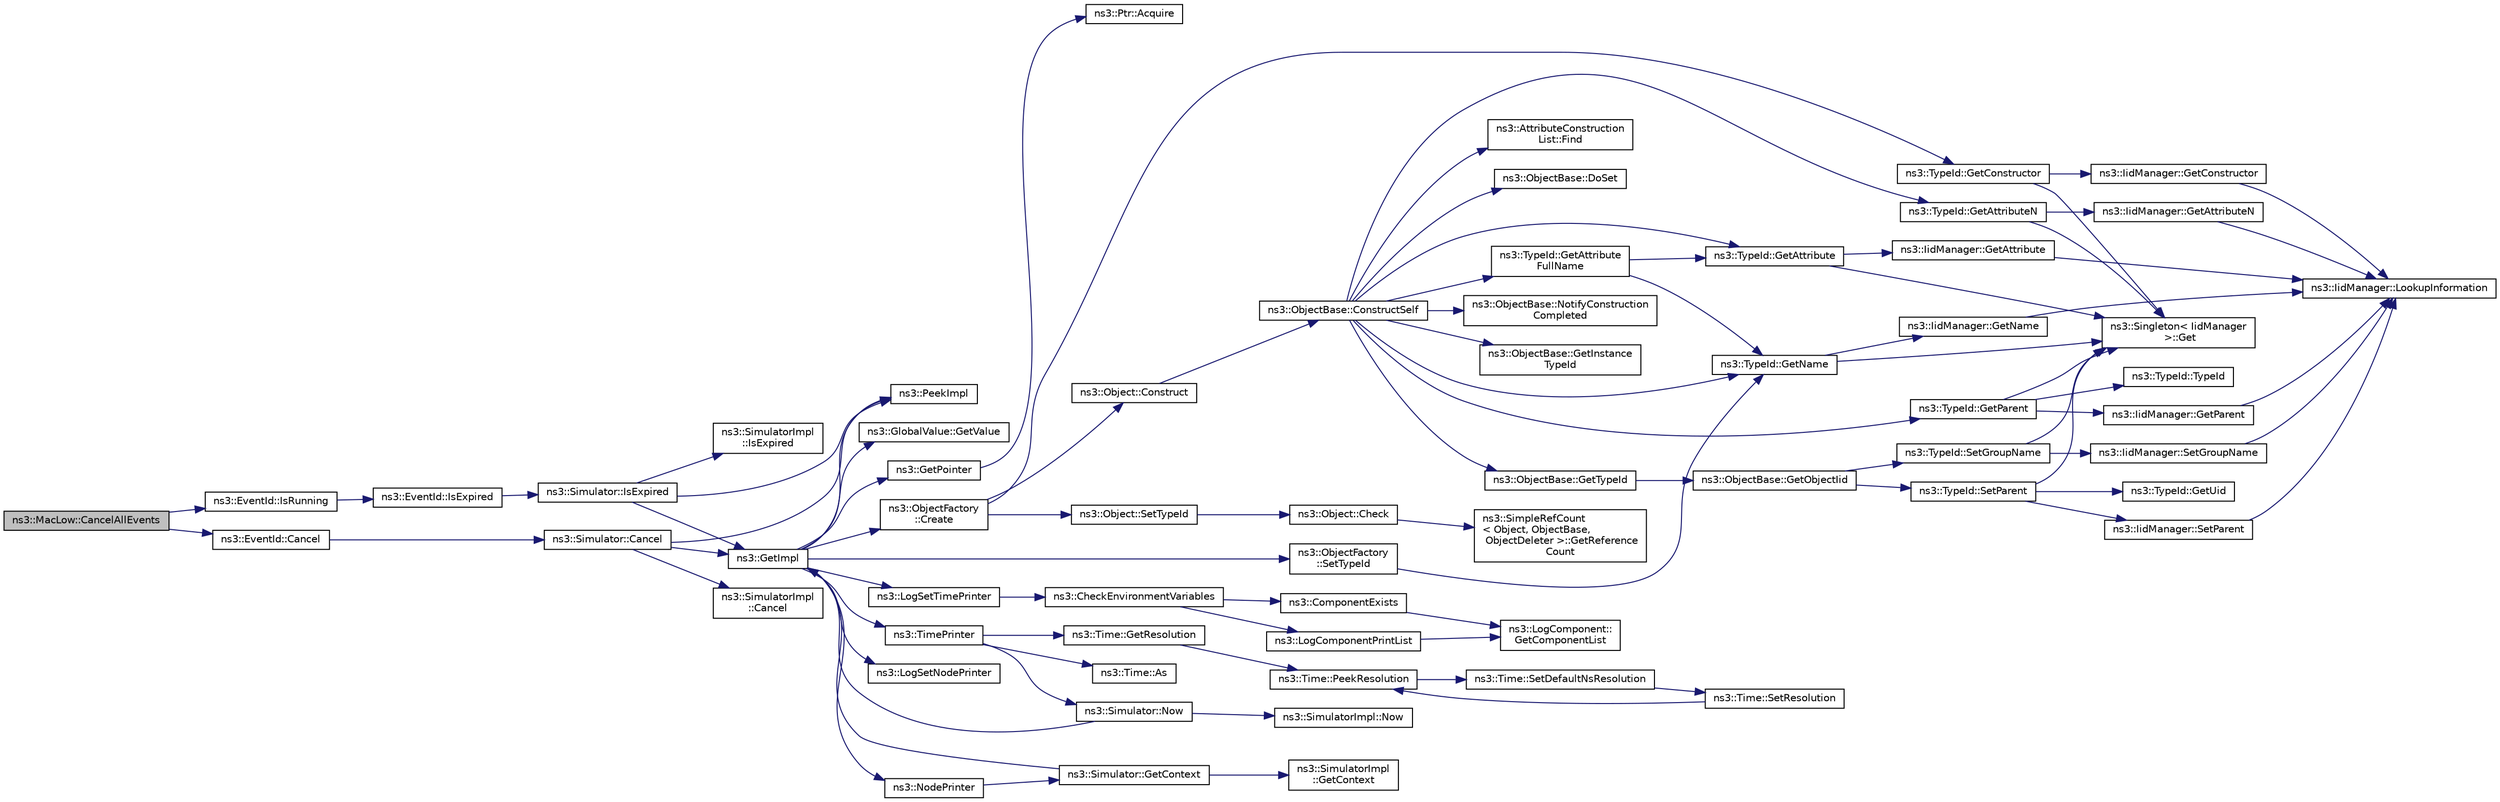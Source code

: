 digraph "ns3::MacLow::CancelAllEvents"
{
  edge [fontname="Helvetica",fontsize="10",labelfontname="Helvetica",labelfontsize="10"];
  node [fontname="Helvetica",fontsize="10",shape=record];
  rankdir="LR";
  Node1 [label="ns3::MacLow::CancelAllEvents",height=0.2,width=0.4,color="black", fillcolor="grey75", style="filled", fontcolor="black"];
  Node1 -> Node2 [color="midnightblue",fontsize="10",style="solid"];
  Node2 [label="ns3::EventId::IsRunning",height=0.2,width=0.4,color="black", fillcolor="white", style="filled",URL="$d1/df8/classns3_1_1EventId.html#aabf8476d1a080c199ea0c6aa9ccea372"];
  Node2 -> Node3 [color="midnightblue",fontsize="10",style="solid"];
  Node3 [label="ns3::EventId::IsExpired",height=0.2,width=0.4,color="black", fillcolor="white", style="filled",URL="$d1/df8/classns3_1_1EventId.html#a5c30c92e7c1c34b4e8505cc07ed71b02"];
  Node3 -> Node4 [color="midnightblue",fontsize="10",style="solid"];
  Node4 [label="ns3::Simulator::IsExpired",height=0.2,width=0.4,color="black", fillcolor="white", style="filled",URL="$d7/deb/classns3_1_1Simulator.html#a83ac8425c319a29b64f6d3b2ffc61e9c"];
  Node4 -> Node5 [color="midnightblue",fontsize="10",style="solid"];
  Node5 [label="ns3::PeekImpl",height=0.2,width=0.4,color="black", fillcolor="white", style="filled",URL="$d4/d8b/group__simulator.html#ga233c5c38de117e4e4a5a9cd168694792",tooltip="Get the static SimulatorImpl instance. "];
  Node4 -> Node6 [color="midnightblue",fontsize="10",style="solid"];
  Node6 [label="ns3::GetImpl",height=0.2,width=0.4,color="black", fillcolor="white", style="filled",URL="$d4/d8b/group__simulator.html#ga42eb4eddad41528d4d99794a3dae3fd0",tooltip="Get the SimulatorImpl singleton. "];
  Node6 -> Node5 [color="midnightblue",fontsize="10",style="solid"];
  Node6 -> Node7 [color="midnightblue",fontsize="10",style="solid"];
  Node7 [label="ns3::GlobalValue::GetValue",height=0.2,width=0.4,color="black", fillcolor="white", style="filled",URL="$dc/d02/classns3_1_1GlobalValue.html#aa33773cb952ba3c285a03ae2c4769b84"];
  Node6 -> Node8 [color="midnightblue",fontsize="10",style="solid"];
  Node8 [label="ns3::ObjectFactory\l::SetTypeId",height=0.2,width=0.4,color="black", fillcolor="white", style="filled",URL="$d5/d0d/classns3_1_1ObjectFactory.html#a77dcd099064038a1eb7a6b8251229ec3"];
  Node8 -> Node9 [color="midnightblue",fontsize="10",style="solid"];
  Node9 [label="ns3::TypeId::GetName",height=0.2,width=0.4,color="black", fillcolor="white", style="filled",URL="$d6/d11/classns3_1_1TypeId.html#aa3c41c79ae428b3cb396a9c6bb3ef314"];
  Node9 -> Node10 [color="midnightblue",fontsize="10",style="solid"];
  Node10 [label="ns3::Singleton\< IidManager\l \>::Get",height=0.2,width=0.4,color="black", fillcolor="white", style="filled",URL="$d8/d77/classns3_1_1Singleton.html#a80a2cd3c25a27ea72add7a9f7a141ffa"];
  Node9 -> Node11 [color="midnightblue",fontsize="10",style="solid"];
  Node11 [label="ns3::IidManager::GetName",height=0.2,width=0.4,color="black", fillcolor="white", style="filled",URL="$d4/d1c/classns3_1_1IidManager.html#a5d68d0f0f44594dcdec239dbdb5bf53c"];
  Node11 -> Node12 [color="midnightblue",fontsize="10",style="solid"];
  Node12 [label="ns3::IidManager::LookupInformation",height=0.2,width=0.4,color="black", fillcolor="white", style="filled",URL="$d4/d1c/classns3_1_1IidManager.html#a6b1f4ba2815dba27a377e8a8db2384cf"];
  Node6 -> Node13 [color="midnightblue",fontsize="10",style="solid"];
  Node13 [label="ns3::GetPointer",height=0.2,width=0.4,color="black", fillcolor="white", style="filled",URL="$d7/d2e/namespacens3.html#ab4e173cdfd43d17c1a40d5348510a670"];
  Node13 -> Node14 [color="midnightblue",fontsize="10",style="solid"];
  Node14 [label="ns3::Ptr::Acquire",height=0.2,width=0.4,color="black", fillcolor="white", style="filled",URL="$dc/d90/classns3_1_1Ptr.html#a9579b15e8c42dcdff5869d9d987562fb"];
  Node6 -> Node15 [color="midnightblue",fontsize="10",style="solid"];
  Node15 [label="ns3::ObjectFactory\l::Create",height=0.2,width=0.4,color="black", fillcolor="white", style="filled",URL="$d5/d0d/classns3_1_1ObjectFactory.html#a18152e93f0a6fe184ed7300cb31e9896"];
  Node15 -> Node16 [color="midnightblue",fontsize="10",style="solid"];
  Node16 [label="ns3::TypeId::GetConstructor",height=0.2,width=0.4,color="black", fillcolor="white", style="filled",URL="$d6/d11/classns3_1_1TypeId.html#ad9b0bc71ee7593a1ff23ff8d53938e95"];
  Node16 -> Node10 [color="midnightblue",fontsize="10",style="solid"];
  Node16 -> Node17 [color="midnightblue",fontsize="10",style="solid"];
  Node17 [label="ns3::IidManager::GetConstructor",height=0.2,width=0.4,color="black", fillcolor="white", style="filled",URL="$d4/d1c/classns3_1_1IidManager.html#ab10b30abe7efc5456b7930aab8638280"];
  Node17 -> Node12 [color="midnightblue",fontsize="10",style="solid"];
  Node15 -> Node18 [color="midnightblue",fontsize="10",style="solid"];
  Node18 [label="ns3::Object::SetTypeId",height=0.2,width=0.4,color="black", fillcolor="white", style="filled",URL="$d9/d77/classns3_1_1Object.html#a19b1ebd8ec8fe404845e665880a6c5ad"];
  Node18 -> Node19 [color="midnightblue",fontsize="10",style="solid"];
  Node19 [label="ns3::Object::Check",height=0.2,width=0.4,color="black", fillcolor="white", style="filled",URL="$d9/d77/classns3_1_1Object.html#a7e7f89fb0a81d0189cbcacee64b67e4e"];
  Node19 -> Node20 [color="midnightblue",fontsize="10",style="solid"];
  Node20 [label="ns3::SimpleRefCount\l\< Object, ObjectBase,\l ObjectDeleter \>::GetReference\lCount",height=0.2,width=0.4,color="black", fillcolor="white", style="filled",URL="$da/da1/classns3_1_1SimpleRefCount.html#a05378396c93bcc7d6bf78a9ee9ae9cca"];
  Node15 -> Node21 [color="midnightblue",fontsize="10",style="solid"];
  Node21 [label="ns3::Object::Construct",height=0.2,width=0.4,color="black", fillcolor="white", style="filled",URL="$d9/d77/classns3_1_1Object.html#a636e8411dc5228771f45c9b805d348fa"];
  Node21 -> Node22 [color="midnightblue",fontsize="10",style="solid"];
  Node22 [label="ns3::ObjectBase::ConstructSelf",height=0.2,width=0.4,color="black", fillcolor="white", style="filled",URL="$d2/dac/classns3_1_1ObjectBase.html#a5cda18dec6d0744cb652a3ed60056958"];
  Node22 -> Node23 [color="midnightblue",fontsize="10",style="solid"];
  Node23 [label="ns3::ObjectBase::GetInstance\lTypeId",height=0.2,width=0.4,color="black", fillcolor="white", style="filled",URL="$d2/dac/classns3_1_1ObjectBase.html#abe5b43a6f5b99a92a4c3122db31f06fb"];
  Node22 -> Node9 [color="midnightblue",fontsize="10",style="solid"];
  Node22 -> Node24 [color="midnightblue",fontsize="10",style="solid"];
  Node24 [label="ns3::TypeId::GetAttributeN",height=0.2,width=0.4,color="black", fillcolor="white", style="filled",URL="$d6/d11/classns3_1_1TypeId.html#a679c4713f613126a51eb400b345302cb"];
  Node24 -> Node10 [color="midnightblue",fontsize="10",style="solid"];
  Node24 -> Node25 [color="midnightblue",fontsize="10",style="solid"];
  Node25 [label="ns3::IidManager::GetAttributeN",height=0.2,width=0.4,color="black", fillcolor="white", style="filled",URL="$d4/d1c/classns3_1_1IidManager.html#aecf79ed6edb63647774dbfe90cc4f1e2"];
  Node25 -> Node12 [color="midnightblue",fontsize="10",style="solid"];
  Node22 -> Node26 [color="midnightblue",fontsize="10",style="solid"];
  Node26 [label="ns3::TypeId::GetAttribute",height=0.2,width=0.4,color="black", fillcolor="white", style="filled",URL="$d6/d11/classns3_1_1TypeId.html#aa1b746e64e606f94cbedda7cf89788c2"];
  Node26 -> Node10 [color="midnightblue",fontsize="10",style="solid"];
  Node26 -> Node27 [color="midnightblue",fontsize="10",style="solid"];
  Node27 [label="ns3::IidManager::GetAttribute",height=0.2,width=0.4,color="black", fillcolor="white", style="filled",URL="$d4/d1c/classns3_1_1IidManager.html#ae511907e47b48166763e60c583a5a940"];
  Node27 -> Node12 [color="midnightblue",fontsize="10",style="solid"];
  Node22 -> Node28 [color="midnightblue",fontsize="10",style="solid"];
  Node28 [label="ns3::AttributeConstruction\lList::Find",height=0.2,width=0.4,color="black", fillcolor="white", style="filled",URL="$d3/df3/classns3_1_1AttributeConstructionList.html#a22de5cf3e1bcd9dc6c7748fc911811b4"];
  Node22 -> Node29 [color="midnightblue",fontsize="10",style="solid"];
  Node29 [label="ns3::ObjectBase::DoSet",height=0.2,width=0.4,color="black", fillcolor="white", style="filled",URL="$d2/dac/classns3_1_1ObjectBase.html#afe5f2f7b2fabc99aa33f9bb434e3b695"];
  Node22 -> Node30 [color="midnightblue",fontsize="10",style="solid"];
  Node30 [label="ns3::TypeId::GetAttribute\lFullName",height=0.2,width=0.4,color="black", fillcolor="white", style="filled",URL="$d6/d11/classns3_1_1TypeId.html#a1da5483f43630ea65952099fc39944a2"];
  Node30 -> Node26 [color="midnightblue",fontsize="10",style="solid"];
  Node30 -> Node9 [color="midnightblue",fontsize="10",style="solid"];
  Node22 -> Node31 [color="midnightblue",fontsize="10",style="solid"];
  Node31 [label="ns3::TypeId::GetParent",height=0.2,width=0.4,color="black", fillcolor="white", style="filled",URL="$d6/d11/classns3_1_1TypeId.html#ac51f28398d2ef1f9a7790047c43dd22c"];
  Node31 -> Node10 [color="midnightblue",fontsize="10",style="solid"];
  Node31 -> Node32 [color="midnightblue",fontsize="10",style="solid"];
  Node32 [label="ns3::IidManager::GetParent",height=0.2,width=0.4,color="black", fillcolor="white", style="filled",URL="$d4/d1c/classns3_1_1IidManager.html#a504f9d76281bd6149556b1d15e80231d"];
  Node32 -> Node12 [color="midnightblue",fontsize="10",style="solid"];
  Node31 -> Node33 [color="midnightblue",fontsize="10",style="solid"];
  Node33 [label="ns3::TypeId::TypeId",height=0.2,width=0.4,color="black", fillcolor="white", style="filled",URL="$d6/d11/classns3_1_1TypeId.html#ab76e26690f1af4f1cffa6a72245e8928"];
  Node22 -> Node34 [color="midnightblue",fontsize="10",style="solid"];
  Node34 [label="ns3::ObjectBase::GetTypeId",height=0.2,width=0.4,color="black", fillcolor="white", style="filled",URL="$d2/dac/classns3_1_1ObjectBase.html#a2b870298ebceaaeffc9d65e15c022eac"];
  Node34 -> Node35 [color="midnightblue",fontsize="10",style="solid"];
  Node35 [label="ns3::ObjectBase::GetObjectIid",height=0.2,width=0.4,color="black", fillcolor="white", style="filled",URL="$d2/dac/classns3_1_1ObjectBase.html#a4fcfd18844c60f163c5dce52456d111b"];
  Node35 -> Node36 [color="midnightblue",fontsize="10",style="solid"];
  Node36 [label="ns3::TypeId::SetParent",height=0.2,width=0.4,color="black", fillcolor="white", style="filled",URL="$d6/d11/classns3_1_1TypeId.html#abaaca67ab7d2471067e7c275df0f7309"];
  Node36 -> Node37 [color="midnightblue",fontsize="10",style="solid"];
  Node37 [label="ns3::TypeId::GetUid",height=0.2,width=0.4,color="black", fillcolor="white", style="filled",URL="$d6/d11/classns3_1_1TypeId.html#acd3e41de6340d06299f4fd63e2ed8da0"];
  Node36 -> Node10 [color="midnightblue",fontsize="10",style="solid"];
  Node36 -> Node38 [color="midnightblue",fontsize="10",style="solid"];
  Node38 [label="ns3::IidManager::SetParent",height=0.2,width=0.4,color="black", fillcolor="white", style="filled",URL="$d4/d1c/classns3_1_1IidManager.html#a4042931260554c907699367b6811426f"];
  Node38 -> Node12 [color="midnightblue",fontsize="10",style="solid"];
  Node35 -> Node39 [color="midnightblue",fontsize="10",style="solid"];
  Node39 [label="ns3::TypeId::SetGroupName",height=0.2,width=0.4,color="black", fillcolor="white", style="filled",URL="$d6/d11/classns3_1_1TypeId.html#a87ab97caba5bbbd080b4490576f8bb40"];
  Node39 -> Node10 [color="midnightblue",fontsize="10",style="solid"];
  Node39 -> Node40 [color="midnightblue",fontsize="10",style="solid"];
  Node40 [label="ns3::IidManager::SetGroupName",height=0.2,width=0.4,color="black", fillcolor="white", style="filled",URL="$d4/d1c/classns3_1_1IidManager.html#a3bc08ad1c8a26224153caacd2def37de"];
  Node40 -> Node12 [color="midnightblue",fontsize="10",style="solid"];
  Node22 -> Node41 [color="midnightblue",fontsize="10",style="solid"];
  Node41 [label="ns3::ObjectBase::NotifyConstruction\lCompleted",height=0.2,width=0.4,color="black", fillcolor="white", style="filled",URL="$d2/dac/classns3_1_1ObjectBase.html#aa349348317dbdb62a7ee1df89db1eb8b"];
  Node6 -> Node42 [color="midnightblue",fontsize="10",style="solid"];
  Node42 [label="ns3::LogSetTimePrinter",height=0.2,width=0.4,color="black", fillcolor="white", style="filled",URL="$d7/d2e/namespacens3.html#acf6a1749b3febc5a6a5b2b8620138d80"];
  Node42 -> Node43 [color="midnightblue",fontsize="10",style="solid"];
  Node43 [label="ns3::CheckEnvironmentVariables",height=0.2,width=0.4,color="black", fillcolor="white", style="filled",URL="$d8/dff/group__logging.html#gacdc0bdeb2d8a90089d4fb09c4b8569ff"];
  Node43 -> Node44 [color="midnightblue",fontsize="10",style="solid"];
  Node44 [label="ns3::ComponentExists",height=0.2,width=0.4,color="black", fillcolor="white", style="filled",URL="$d8/dff/group__logging.html#gaadcc698770aae684c54dbd1ef4e4b37a"];
  Node44 -> Node45 [color="midnightblue",fontsize="10",style="solid"];
  Node45 [label="ns3::LogComponent::\lGetComponentList",height=0.2,width=0.4,color="black", fillcolor="white", style="filled",URL="$d9/d3f/classns3_1_1LogComponent.html#a63eb2c0fd93c30f9081443c2fd4bffe9"];
  Node43 -> Node46 [color="midnightblue",fontsize="10",style="solid"];
  Node46 [label="ns3::LogComponentPrintList",height=0.2,width=0.4,color="black", fillcolor="white", style="filled",URL="$d7/d2e/namespacens3.html#a5252703c3f8260fd6dc609f1b276e57c"];
  Node46 -> Node45 [color="midnightblue",fontsize="10",style="solid"];
  Node6 -> Node47 [color="midnightblue",fontsize="10",style="solid"];
  Node47 [label="ns3::TimePrinter",height=0.2,width=0.4,color="black", fillcolor="white", style="filled",URL="$d8/dff/group__logging.html#gaaad3642e8247a056cd83001d805b0812"];
  Node47 -> Node48 [color="midnightblue",fontsize="10",style="solid"];
  Node48 [label="ns3::Time::GetResolution",height=0.2,width=0.4,color="black", fillcolor="white", style="filled",URL="$dc/d04/classns3_1_1Time.html#a1444f0f08b5e19f031157609e32fcf98"];
  Node48 -> Node49 [color="midnightblue",fontsize="10",style="solid"];
  Node49 [label="ns3::Time::PeekResolution",height=0.2,width=0.4,color="black", fillcolor="white", style="filled",URL="$dc/d04/classns3_1_1Time.html#a963e53522278fcbdf1ab9f7adbd0f5d6"];
  Node49 -> Node50 [color="midnightblue",fontsize="10",style="solid"];
  Node50 [label="ns3::Time::SetDefaultNsResolution",height=0.2,width=0.4,color="black", fillcolor="white", style="filled",URL="$dc/d04/classns3_1_1Time.html#a6a872e62f71dfa817fef2c549473d980"];
  Node50 -> Node51 [color="midnightblue",fontsize="10",style="solid"];
  Node51 [label="ns3::Time::SetResolution",height=0.2,width=0.4,color="black", fillcolor="white", style="filled",URL="$dc/d04/classns3_1_1Time.html#ac89165ba7715b66017a49c718f4aef09"];
  Node51 -> Node49 [color="midnightblue",fontsize="10",style="solid"];
  Node47 -> Node52 [color="midnightblue",fontsize="10",style="solid"];
  Node52 [label="ns3::Simulator::Now",height=0.2,width=0.4,color="black", fillcolor="white", style="filled",URL="$d7/deb/classns3_1_1Simulator.html#ac3178fa975b419f7875e7105be122800"];
  Node52 -> Node6 [color="midnightblue",fontsize="10",style="solid"];
  Node52 -> Node53 [color="midnightblue",fontsize="10",style="solid"];
  Node53 [label="ns3::SimulatorImpl::Now",height=0.2,width=0.4,color="black", fillcolor="white", style="filled",URL="$d2/d19/classns3_1_1SimulatorImpl.html#aa516c50060846adc6fd316e83ef0797c"];
  Node47 -> Node54 [color="midnightblue",fontsize="10",style="solid"];
  Node54 [label="ns3::Time::As",height=0.2,width=0.4,color="black", fillcolor="white", style="filled",URL="$dc/d04/classns3_1_1Time.html#a0bb1110638ce9938248bd07865a328ab"];
  Node6 -> Node55 [color="midnightblue",fontsize="10",style="solid"];
  Node55 [label="ns3::LogSetNodePrinter",height=0.2,width=0.4,color="black", fillcolor="white", style="filled",URL="$d7/d2e/namespacens3.html#aa6e659ca357c8309352fa0f146793810"];
  Node6 -> Node56 [color="midnightblue",fontsize="10",style="solid"];
  Node56 [label="ns3::NodePrinter",height=0.2,width=0.4,color="black", fillcolor="white", style="filled",URL="$d8/dff/group__logging.html#gaaffbf70ff3766cd62b8bbd9b140d2a1b"];
  Node56 -> Node57 [color="midnightblue",fontsize="10",style="solid"];
  Node57 [label="ns3::Simulator::GetContext",height=0.2,width=0.4,color="black", fillcolor="white", style="filled",URL="$d7/deb/classns3_1_1Simulator.html#a8514b74ee2c42916b351b33c4a963bb0"];
  Node57 -> Node6 [color="midnightblue",fontsize="10",style="solid"];
  Node57 -> Node58 [color="midnightblue",fontsize="10",style="solid"];
  Node58 [label="ns3::SimulatorImpl\l::GetContext",height=0.2,width=0.4,color="black", fillcolor="white", style="filled",URL="$d2/d19/classns3_1_1SimulatorImpl.html#a8b66270c97766c0adb997e2535648557"];
  Node4 -> Node59 [color="midnightblue",fontsize="10",style="solid"];
  Node59 [label="ns3::SimulatorImpl\l::IsExpired",height=0.2,width=0.4,color="black", fillcolor="white", style="filled",URL="$d2/d19/classns3_1_1SimulatorImpl.html#a4b01ac397f5ce86997e9caec087f63d2"];
  Node1 -> Node60 [color="midnightblue",fontsize="10",style="solid"];
  Node60 [label="ns3::EventId::Cancel",height=0.2,width=0.4,color="black", fillcolor="white", style="filled",URL="$d1/df8/classns3_1_1EventId.html#a993ae94e48e014e1afd47edb16db7a11"];
  Node60 -> Node61 [color="midnightblue",fontsize="10",style="solid"];
  Node61 [label="ns3::Simulator::Cancel",height=0.2,width=0.4,color="black", fillcolor="white", style="filled",URL="$d7/deb/classns3_1_1Simulator.html#a1b903a62d6117ef28f7ba3c6500689bf"];
  Node61 -> Node5 [color="midnightblue",fontsize="10",style="solid"];
  Node61 -> Node6 [color="midnightblue",fontsize="10",style="solid"];
  Node61 -> Node62 [color="midnightblue",fontsize="10",style="solid"];
  Node62 [label="ns3::SimulatorImpl\l::Cancel",height=0.2,width=0.4,color="black", fillcolor="white", style="filled",URL="$d2/d19/classns3_1_1SimulatorImpl.html#ad117e616c99c915ddac6267a74804807"];
}
